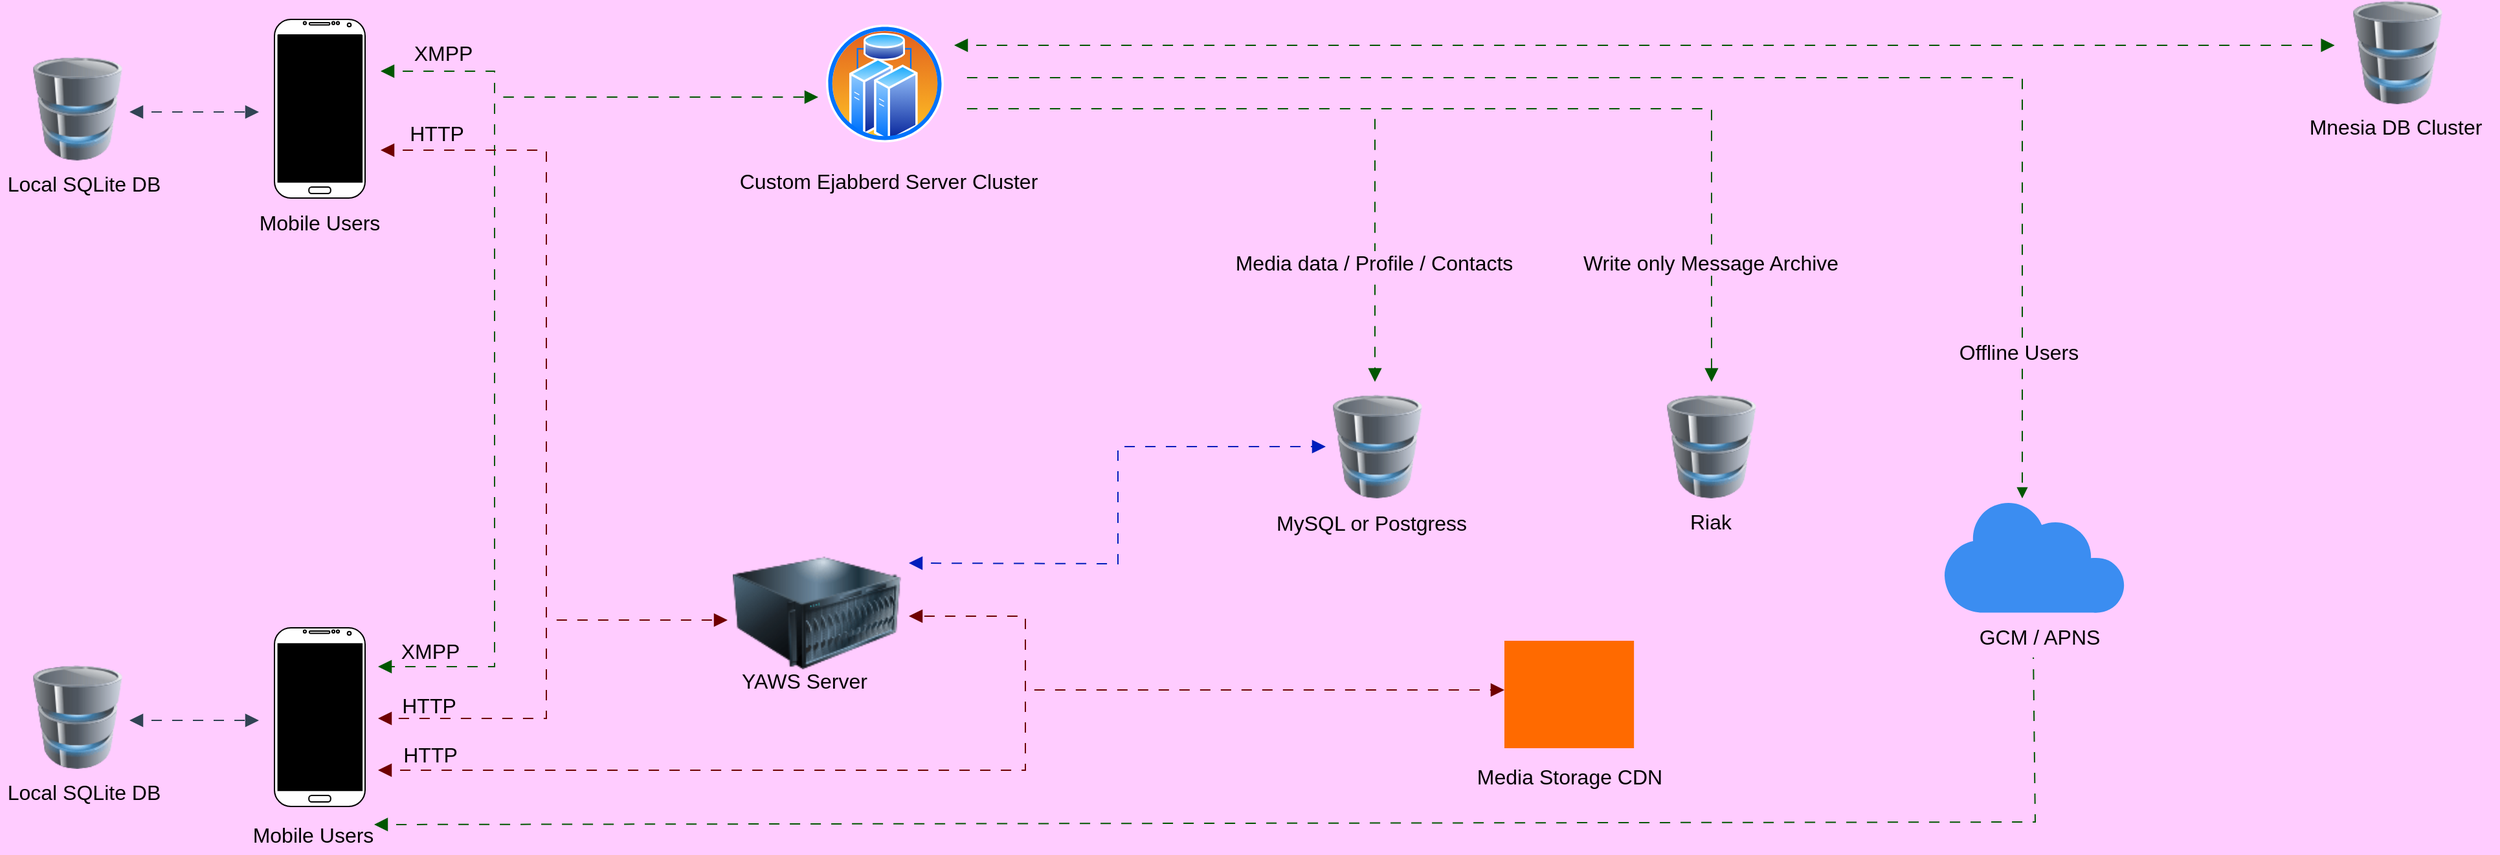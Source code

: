 <mxfile version="24.8.6">
  <diagram id="Ht1M8jgEwFfnCIfOTk4-" name="Page-1">
    <mxGraphModel dx="2138" dy="1971" grid="0" gridSize="10" guides="1" tooltips="1" connect="1" arrows="1" fold="1" page="1" pageScale="1" pageWidth="1169" pageHeight="827" background="#FFCCFF" math="0" shadow="0">
      <root>
        <mxCell id="0" />
        <mxCell id="1" parent="0" />
        <mxCell id="_X6kVFaS-KWYFm75VmPG-21" value="" style="edgeStyle=orthogonalEdgeStyle;html=1;endArrow=block;elbow=vertical;startArrow=block;startFill=1;endFill=1;strokeColor=#005700;rounded=0;fontSize=12;startSize=8;endSize=8;flowAnimation=1;fillColor=#008a00;" edge="1" parent="1">
          <mxGeometry width="100" relative="1" as="geometry">
            <mxPoint x="332" y="-680" as="sourcePoint" />
            <mxPoint x="330" y="-220" as="targetPoint" />
            <Array as="points">
              <mxPoint x="420" y="-680" />
              <mxPoint x="420" y="-220" />
              <mxPoint x="332" y="-220" />
            </Array>
          </mxGeometry>
        </mxCell>
        <mxCell id="_X6kVFaS-KWYFm75VmPG-24" value="XMPP" style="text;html=1;align=center;verticalAlign=middle;resizable=0;points=[];autosize=1;strokeColor=none;fillColor=none;fontSize=16;" vertex="1" parent="1">
          <mxGeometry x="345" y="-709.5" width="70" height="30" as="geometry" />
        </mxCell>
        <mxCell id="_X6kVFaS-KWYFm75VmPG-25" value="HTTP" style="text;html=1;align=center;verticalAlign=middle;resizable=0;points=[];autosize=1;strokeColor=none;fillColor=none;fontSize=16;" vertex="1" parent="1">
          <mxGeometry x="340" y="-647" width="70" height="30" as="geometry" />
        </mxCell>
        <mxCell id="_X6kVFaS-KWYFm75VmPG-26" value="XMPP" style="text;html=1;align=center;verticalAlign=middle;resizable=0;points=[];autosize=1;strokeColor=none;fillColor=none;fontSize=16;" vertex="1" parent="1">
          <mxGeometry x="335" y="-247" width="70" height="30" as="geometry" />
        </mxCell>
        <mxCell id="_X6kVFaS-KWYFm75VmPG-27" value="HTTP" style="text;html=1;align=center;verticalAlign=middle;resizable=0;points=[];autosize=1;strokeColor=none;fillColor=none;fontSize=16;" vertex="1" parent="1">
          <mxGeometry x="334" y="-205" width="70" height="30" as="geometry" />
        </mxCell>
        <mxCell id="_X6kVFaS-KWYFm75VmPG-30" value="" style="edgeStyle=orthogonalEdgeStyle;html=1;endArrow=block;elbow=vertical;startArrow=block;startFill=1;endFill=1;strokeColor=#6F0000;rounded=0;fontSize=12;startSize=8;endSize=8;flowAnimation=1;fillColor=#a20025;" edge="1" parent="1">
          <mxGeometry width="100" relative="1" as="geometry">
            <mxPoint x="332" y="-619" as="sourcePoint" />
            <mxPoint x="330" y="-180" as="targetPoint" />
            <Array as="points">
              <mxPoint x="460" y="-619" />
              <mxPoint x="460" y="-180" />
              <mxPoint x="332" y="-180" />
            </Array>
          </mxGeometry>
        </mxCell>
        <mxCell id="_X6kVFaS-KWYFm75VmPG-31" value="" style="edgeStyle=orthogonalEdgeStyle;html=1;endArrow=block;elbow=vertical;startArrow=none;endFill=1;rounded=0;fontSize=12;startSize=8;endSize=8;curved=1;flowAnimation=1;fillColor=#008a00;strokeColor=#005700;" edge="1" parent="1">
          <mxGeometry width="100" relative="1" as="geometry">
            <mxPoint x="420" y="-660" as="sourcePoint" />
            <mxPoint x="670" y="-660" as="targetPoint" />
          </mxGeometry>
        </mxCell>
        <mxCell id="_X6kVFaS-KWYFm75VmPG-35" value="Custom Ejabberd Server Cluster" style="text;html=1;align=center;verticalAlign=middle;resizable=0;points=[];autosize=1;strokeColor=none;fillColor=none;fontSize=16;" vertex="1" parent="1">
          <mxGeometry x="599" y="-610" width="250" height="30" as="geometry" />
        </mxCell>
        <mxCell id="_X6kVFaS-KWYFm75VmPG-37" value="" style="image;aspect=fixed;perimeter=ellipsePerimeter;html=1;align=center;shadow=0;dashed=0;spacingTop=3;image=img/lib/active_directory/cluster_server.svg;" vertex="1" parent="1">
          <mxGeometry x="676" y="-716" width="91" height="91" as="geometry" />
        </mxCell>
        <mxCell id="_X6kVFaS-KWYFm75VmPG-39" value="" style="html=1;endArrow=block;elbow=vertical;startArrow=none;endFill=1;rounded=0;fontSize=12;startSize=8;endSize=8;flowAnimation=1;fillColor=#a20025;strokeColor=#6F0000;" edge="1" parent="1">
          <mxGeometry width="100" relative="1" as="geometry">
            <mxPoint x="461" y="-256" as="sourcePoint" />
            <mxPoint x="600" y="-256" as="targetPoint" />
          </mxGeometry>
        </mxCell>
        <mxCell id="_X6kVFaS-KWYFm75VmPG-43" value="" style="image;html=1;image=img/lib/clip_art/computers/Server_128x128.png" vertex="1" parent="1">
          <mxGeometry x="604" y="-318" width="130" height="113" as="geometry" />
        </mxCell>
        <mxCell id="_X6kVFaS-KWYFm75VmPG-44" value="YAWS Server" style="text;html=1;align=center;verticalAlign=middle;resizable=0;points=[];autosize=1;strokeColor=none;fillColor=none;fontSize=16;" vertex="1" parent="1">
          <mxGeometry x="599" y="-224" width="120" height="30" as="geometry" />
        </mxCell>
        <mxCell id="_X6kVFaS-KWYFm75VmPG-46" value="" style="edgeStyle=orthogonalEdgeStyle;html=1;endArrow=block;startArrow=block;startFill=1;endFill=1;strokeColor=#6F0000;rounded=0;fontSize=12;startSize=8;endSize=8;flowAnimation=1;fillColor=#a20025;" edge="1" parent="1">
          <mxGeometry width="100" relative="1" as="geometry">
            <mxPoint x="330" y="-140" as="sourcePoint" />
            <mxPoint x="740" y="-259" as="targetPoint" />
            <Array as="points">
              <mxPoint x="330" y="-140" />
              <mxPoint x="830" y="-140" />
              <mxPoint x="830" y="-259" />
            </Array>
          </mxGeometry>
        </mxCell>
        <mxCell id="_X6kVFaS-KWYFm75VmPG-47" value="HTTP" style="text;html=1;align=center;verticalAlign=middle;resizable=0;points=[];autosize=1;strokeColor=none;fillColor=none;fontSize=16;" vertex="1" parent="1">
          <mxGeometry x="335" y="-167" width="70" height="30" as="geometry" />
        </mxCell>
        <mxCell id="_X6kVFaS-KWYFm75VmPG-49" value="" style="points=[];aspect=fixed;html=1;align=center;shadow=0;dashed=0;fillColor=#FF6A00;strokeColor=none;shape=mxgraph.alibaba_cloud.cdn_content_distribution_network;" vertex="1" parent="1">
          <mxGeometry x="1200" y="-240" width="100.08" height="83" as="geometry" />
        </mxCell>
        <mxCell id="_X6kVFaS-KWYFm75VmPG-50" value="" style="html=1;endArrow=block;elbow=vertical;startArrow=none;endFill=1;strokeColor=#6F0000;rounded=0;fontSize=12;startSize=8;endSize=8;flowAnimation=1;fillColor=#a20025;" edge="1" parent="1">
          <mxGeometry width="100" relative="1" as="geometry">
            <mxPoint x="830" y="-202" as="sourcePoint" />
            <mxPoint x="1200" y="-202" as="targetPoint" />
          </mxGeometry>
        </mxCell>
        <mxCell id="_X6kVFaS-KWYFm75VmPG-51" value="Media Storage CDN" style="text;html=1;align=center;verticalAlign=middle;resizable=0;points=[];autosize=1;strokeColor=none;fillColor=none;fontSize=16;" vertex="1" parent="1">
          <mxGeometry x="1165.04" y="-150" width="170" height="30" as="geometry" />
        </mxCell>
        <mxCell id="_X6kVFaS-KWYFm75VmPG-54" value="" style="html=1;endArrow=block;elbow=vertical;startArrow=none;endFill=1;strokeColor=#005700;rounded=0;fontSize=12;startSize=8;endSize=8;fillColor=#008a00;flowAnimation=1;" edge="1" parent="1">
          <mxGeometry width="100" relative="1" as="geometry">
            <mxPoint x="778" y="-651" as="sourcePoint" />
            <mxPoint x="1360" y="-440" as="targetPoint" />
            <Array as="points">
              <mxPoint x="1360" y="-651" />
            </Array>
          </mxGeometry>
        </mxCell>
        <mxCell id="_X6kVFaS-KWYFm75VmPG-105" value="Write only Message Archive" style="edgeLabel;html=1;align=center;verticalAlign=middle;resizable=0;points=[];fontSize=16;labelBackgroundColor=#FFCCFF;" vertex="1" connectable="0" parent="_X6kVFaS-KWYFm75VmPG-54">
          <mxGeometry x="0.744" y="-1" relative="1" as="geometry">
            <mxPoint y="9" as="offset" />
          </mxGeometry>
        </mxCell>
        <mxCell id="_X6kVFaS-KWYFm75VmPG-56" value="" style="sketch=0;html=1;aspect=fixed;strokeColor=none;shadow=0;fillColor=#3B8DF1;verticalAlign=top;labelPosition=center;verticalLabelPosition=bottom;shape=mxgraph.gcp2.cloud_messaging" vertex="1" parent="1">
          <mxGeometry x="1540" y="-351" width="140.63" height="90" as="geometry" />
        </mxCell>
        <mxCell id="_X6kVFaS-KWYFm75VmPG-62" value="" style="html=1;endArrow=block;elbow=vertical;startArrow=none;endFill=1;strokeColor=#005700;rounded=0;fontSize=12;flowAnimation=1;fillColor=#008a00;" edge="1" parent="1">
          <mxGeometry width="100" relative="1" as="geometry">
            <mxPoint x="778" y="-675" as="sourcePoint" />
            <mxPoint x="1600" y="-350" as="targetPoint" />
            <Array as="points">
              <mxPoint x="1600" y="-675" />
            </Array>
          </mxGeometry>
        </mxCell>
        <mxCell id="_X6kVFaS-KWYFm75VmPG-65" value="Offline Users" style="edgeLabel;html=1;align=center;verticalAlign=middle;resizable=0;points=[];fontSize=16;labelBackgroundColor=#FFCCFF;" vertex="1" connectable="0" parent="_X6kVFaS-KWYFm75VmPG-62">
          <mxGeometry x="0.753" y="2" relative="1" as="geometry">
            <mxPoint x="-5" y="28" as="offset" />
          </mxGeometry>
        </mxCell>
        <mxCell id="_X6kVFaS-KWYFm75VmPG-64" value="GCM / APNS" style="text;html=1;align=center;verticalAlign=middle;resizable=0;points=[];autosize=1;strokeColor=none;fillColor=none;fontSize=16;strokeWidth=1;" vertex="1" parent="1">
          <mxGeometry x="1553" y="-258" width="120" height="30" as="geometry" />
        </mxCell>
        <mxCell id="_X6kVFaS-KWYFm75VmPG-7" value="" style="image;html=1;image=img/lib/clip_art/computers/Database_128x128.png" vertex="1" parent="1">
          <mxGeometry x="58" y="-221" width="80" height="80" as="geometry" />
        </mxCell>
        <mxCell id="_X6kVFaS-KWYFm75VmPG-8" value="" style="edgeStyle=orthogonalEdgeStyle;html=1;endArrow=block;elbow=vertical;startArrow=block;startFill=1;endFill=1;strokeColor=#314354;rounded=0;fontSize=12;startSize=8;endSize=8;curved=1;flowAnimation=1;fillColor=#647687;" edge="1" parent="1">
          <mxGeometry width="100" relative="1" as="geometry">
            <mxPoint x="138" y="-178.5" as="sourcePoint" />
            <mxPoint x="238" y="-178.5" as="targetPoint" />
          </mxGeometry>
        </mxCell>
        <mxCell id="_X6kVFaS-KWYFm75VmPG-9" value="" style="verticalLabelPosition=bottom;verticalAlign=top;html=1;shadow=0;dashed=0;strokeWidth=1;shape=mxgraph.android.phone2;" vertex="1" parent="1">
          <mxGeometry x="250" y="-250" width="70" height="138" as="geometry" />
        </mxCell>
        <mxCell id="_X6kVFaS-KWYFm75VmPG-10" value="Local SQLite DB" style="text;html=1;align=center;verticalAlign=middle;whiteSpace=wrap;rounded=0;fontSize=16;" vertex="1" parent="1">
          <mxGeometry x="38" y="-138.5" width="130" height="30" as="geometry" />
        </mxCell>
        <mxCell id="_X6kVFaS-KWYFm75VmPG-11" value="Mobile Users" style="text;html=1;align=center;verticalAlign=middle;whiteSpace=wrap;rounded=0;fontSize=16;" vertex="1" parent="1">
          <mxGeometry x="220" y="-105.5" width="120" height="30" as="geometry" />
        </mxCell>
        <mxCell id="_X6kVFaS-KWYFm75VmPG-63" value="" style="html=1;endArrow=none;elbow=vertical;startArrow=block;startFill=1;strokeColor=#005700;rounded=0;fontSize=12;startSize=8;endSize=8;flowAnimation=1;fillColor=#008a00;entryX=0.463;entryY=1.028;entryDx=0;entryDy=0;entryPerimeter=0;" edge="1" parent="1" target="_X6kVFaS-KWYFm75VmPG-64">
          <mxGeometry width="100" relative="1" as="geometry">
            <mxPoint x="327" y="-98" as="sourcePoint" />
            <mxPoint x="1610" y="-220" as="targetPoint" />
            <Array as="points">
              <mxPoint x="1610" y="-100" />
            </Array>
          </mxGeometry>
        </mxCell>
        <mxCell id="_X6kVFaS-KWYFm75VmPG-91" value="" style="image;html=1;image=img/lib/clip_art/computers/Database_128x128.png" vertex="1" parent="1">
          <mxGeometry x="1850" y="-734.5" width="80" height="80" as="geometry" />
        </mxCell>
        <mxCell id="_X6kVFaS-KWYFm75VmPG-92" value="" style="image;html=1;image=img/lib/clip_art/computers/Database_128x128.png" vertex="1" parent="1">
          <mxGeometry x="1062" y="-430" width="80" height="80" as="geometry" />
        </mxCell>
        <mxCell id="_X6kVFaS-KWYFm75VmPG-93" value="" style="image;html=1;image=img/lib/clip_art/computers/Database_128x128.png" vertex="1" parent="1">
          <mxGeometry x="1320" y="-430" width="80" height="80" as="geometry" />
        </mxCell>
        <mxCell id="_X6kVFaS-KWYFm75VmPG-94" value="Mnesia DB Cluster" style="text;html=1;align=center;verticalAlign=middle;resizable=0;points=[];autosize=1;strokeColor=none;fillColor=none;fontSize=16;" vertex="1" parent="1">
          <mxGeometry x="1808" y="-652" width="160" height="30" as="geometry" />
        </mxCell>
        <mxCell id="_X6kVFaS-KWYFm75VmPG-97" value="" style="html=1;endArrow=block;elbow=vertical;startArrow=block;startFill=1;endFill=1;strokeColor=#005700;rounded=0;fontSize=12;startSize=8;endSize=8;fillColor=#008a00;flowAnimation=1;" edge="1" parent="1">
          <mxGeometry width="100" relative="1" as="geometry">
            <mxPoint x="775" y="-700" as="sourcePoint" />
            <mxPoint x="1841.333" y="-700" as="targetPoint" />
          </mxGeometry>
        </mxCell>
        <mxCell id="_X6kVFaS-KWYFm75VmPG-98" value="" style="html=1;endArrow=block;elbow=vertical;startArrow=none;endFill=1;strokeColor=#005700;rounded=0;fontSize=12;startSize=8;endSize=8;fillColor=#008a00;flowAnimation=1;" edge="1" parent="1">
          <mxGeometry width="100" relative="1" as="geometry">
            <mxPoint x="1100" y="-650" as="sourcePoint" />
            <mxPoint x="1100" y="-440" as="targetPoint" />
          </mxGeometry>
        </mxCell>
        <mxCell id="_X6kVFaS-KWYFm75VmPG-104" value="Media data / Profile / Contacts" style="edgeLabel;html=1;align=center;verticalAlign=middle;resizable=0;points=[];fontSize=16;labelBackgroundColor=#FFCCFF;" vertex="1" connectable="0" parent="_X6kVFaS-KWYFm75VmPG-98">
          <mxGeometry x="0.116" y="-3" relative="1" as="geometry">
            <mxPoint x="2" y="1" as="offset" />
          </mxGeometry>
        </mxCell>
        <mxCell id="_X6kVFaS-KWYFm75VmPG-99" value="" style="edgeStyle=orthogonalEdgeStyle;html=1;endArrow=block;elbow=vertical;startArrow=block;startFill=1;endFill=1;strokeColor=#001DBC;rounded=0;fontSize=12;startSize=8;endSize=8;entryX=0;entryY=0.5;entryDx=0;entryDy=0;flowAnimation=1;fillColor=#0050ef;" edge="1" parent="1" target="_X6kVFaS-KWYFm75VmPG-92">
          <mxGeometry width="100" relative="1" as="geometry">
            <mxPoint x="740" y="-300" as="sourcePoint" />
            <mxPoint x="850" y="-400" as="targetPoint" />
          </mxGeometry>
        </mxCell>
        <mxCell id="_X6kVFaS-KWYFm75VmPG-100" value="MySQL or Postgress" style="text;html=1;align=center;verticalAlign=middle;resizable=0;points=[];autosize=1;strokeColor=none;fillColor=none;fontSize=16;" vertex="1" parent="1">
          <mxGeometry x="1012" y="-346" width="170" height="30" as="geometry" />
        </mxCell>
        <mxCell id="_X6kVFaS-KWYFm75VmPG-103" value="Riak" style="text;html=1;align=center;verticalAlign=middle;resizable=0;points=[];autosize=1;strokeColor=none;fillColor=none;fontSize=16;" vertex="1" parent="1">
          <mxGeometry x="1329" y="-347" width="60" height="30" as="geometry" />
        </mxCell>
        <mxCell id="Mzy8vlkz-HstG0ntQxXo-2" value="" style="image;html=1;image=img/lib/clip_art/computers/Database_128x128.png" vertex="1" parent="1">
          <mxGeometry x="58" y="-691" width="80" height="80" as="geometry" />
        </mxCell>
        <mxCell id="Mzy8vlkz-HstG0ntQxXo-4" value="" style="edgeStyle=orthogonalEdgeStyle;html=1;endArrow=block;elbow=vertical;startArrow=block;startFill=1;endFill=1;strokeColor=#314354;rounded=0;fontSize=12;startSize=8;endSize=8;curved=1;flowAnimation=1;fillColor=#647687;" edge="1" parent="1">
          <mxGeometry width="100" relative="1" as="geometry">
            <mxPoint x="138" y="-648.5" as="sourcePoint" />
            <mxPoint x="238" y="-648.5" as="targetPoint" />
          </mxGeometry>
        </mxCell>
        <mxCell id="_X6kVFaS-KWYFm75VmPG-1" value="" style="verticalLabelPosition=bottom;verticalAlign=top;html=1;shadow=0;dashed=0;strokeWidth=1;shape=mxgraph.android.phone2;" vertex="1" parent="1">
          <mxGeometry x="250" y="-720" width="70" height="138" as="geometry" />
        </mxCell>
        <mxCell id="_X6kVFaS-KWYFm75VmPG-5" value="Local SQLite DB" style="text;html=1;align=center;verticalAlign=middle;whiteSpace=wrap;rounded=0;fontSize=16;" vertex="1" parent="1">
          <mxGeometry x="38" y="-608.5" width="130" height="30" as="geometry" />
        </mxCell>
        <mxCell id="_X6kVFaS-KWYFm75VmPG-6" value="Mobile Users" style="text;html=1;align=center;verticalAlign=middle;whiteSpace=wrap;rounded=0;fontSize=16;" vertex="1" parent="1">
          <mxGeometry x="225" y="-578.5" width="120" height="30" as="geometry" />
        </mxCell>
        <mxCell id="_X6kVFaS-KWYFm75VmPG-106" value="" style="whiteSpace=wrap;html=1;fillColor=#000000;" vertex="1" parent="1">
          <mxGeometry x="253" y="-708" width="64" height="113" as="geometry" />
        </mxCell>
        <mxCell id="_X6kVFaS-KWYFm75VmPG-107" value="" style="whiteSpace=wrap;html=1;fillColor=#000000;" vertex="1" parent="1">
          <mxGeometry x="253" y="-237.5" width="64" height="113" as="geometry" />
        </mxCell>
      </root>
    </mxGraphModel>
  </diagram>
</mxfile>
